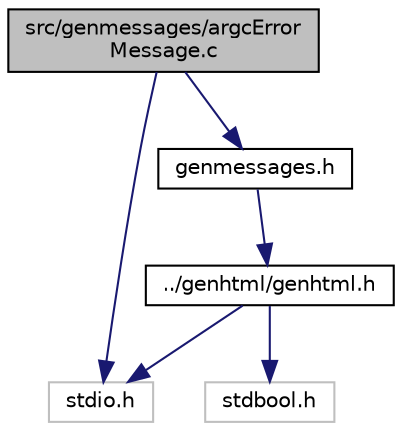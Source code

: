 digraph "src/genmessages/argcErrorMessage.c"
{
 // LATEX_PDF_SIZE
  edge [fontname="Helvetica",fontsize="10",labelfontname="Helvetica",labelfontsize="10"];
  node [fontname="Helvetica",fontsize="10",shape=record];
  Node1 [label="src/genmessages/argcError\lMessage.c",height=0.2,width=0.4,color="black", fillcolor="grey75", style="filled", fontcolor="black",tooltip=" "];
  Node1 -> Node2 [color="midnightblue",fontsize="10",style="solid"];
  Node2 [label="stdio.h",height=0.2,width=0.4,color="grey75", fillcolor="white", style="filled",tooltip=" "];
  Node1 -> Node3 [color="midnightblue",fontsize="10",style="solid"];
  Node3 [label="genmessages.h",height=0.2,width=0.4,color="black", fillcolor="white", style="filled",URL="$d9/d34/genmessages_8h.html",tooltip=" "];
  Node3 -> Node4 [color="midnightblue",fontsize="10",style="solid"];
  Node4 [label="../genhtml/genhtml.h",height=0.2,width=0.4,color="black", fillcolor="white", style="filled",URL="$db/d85/genhtml_8h.html",tooltip=" "];
  Node4 -> Node2 [color="midnightblue",fontsize="10",style="solid"];
  Node4 -> Node5 [color="midnightblue",fontsize="10",style="solid"];
  Node5 [label="stdbool.h",height=0.2,width=0.4,color="grey75", fillcolor="white", style="filled",tooltip=" "];
}
